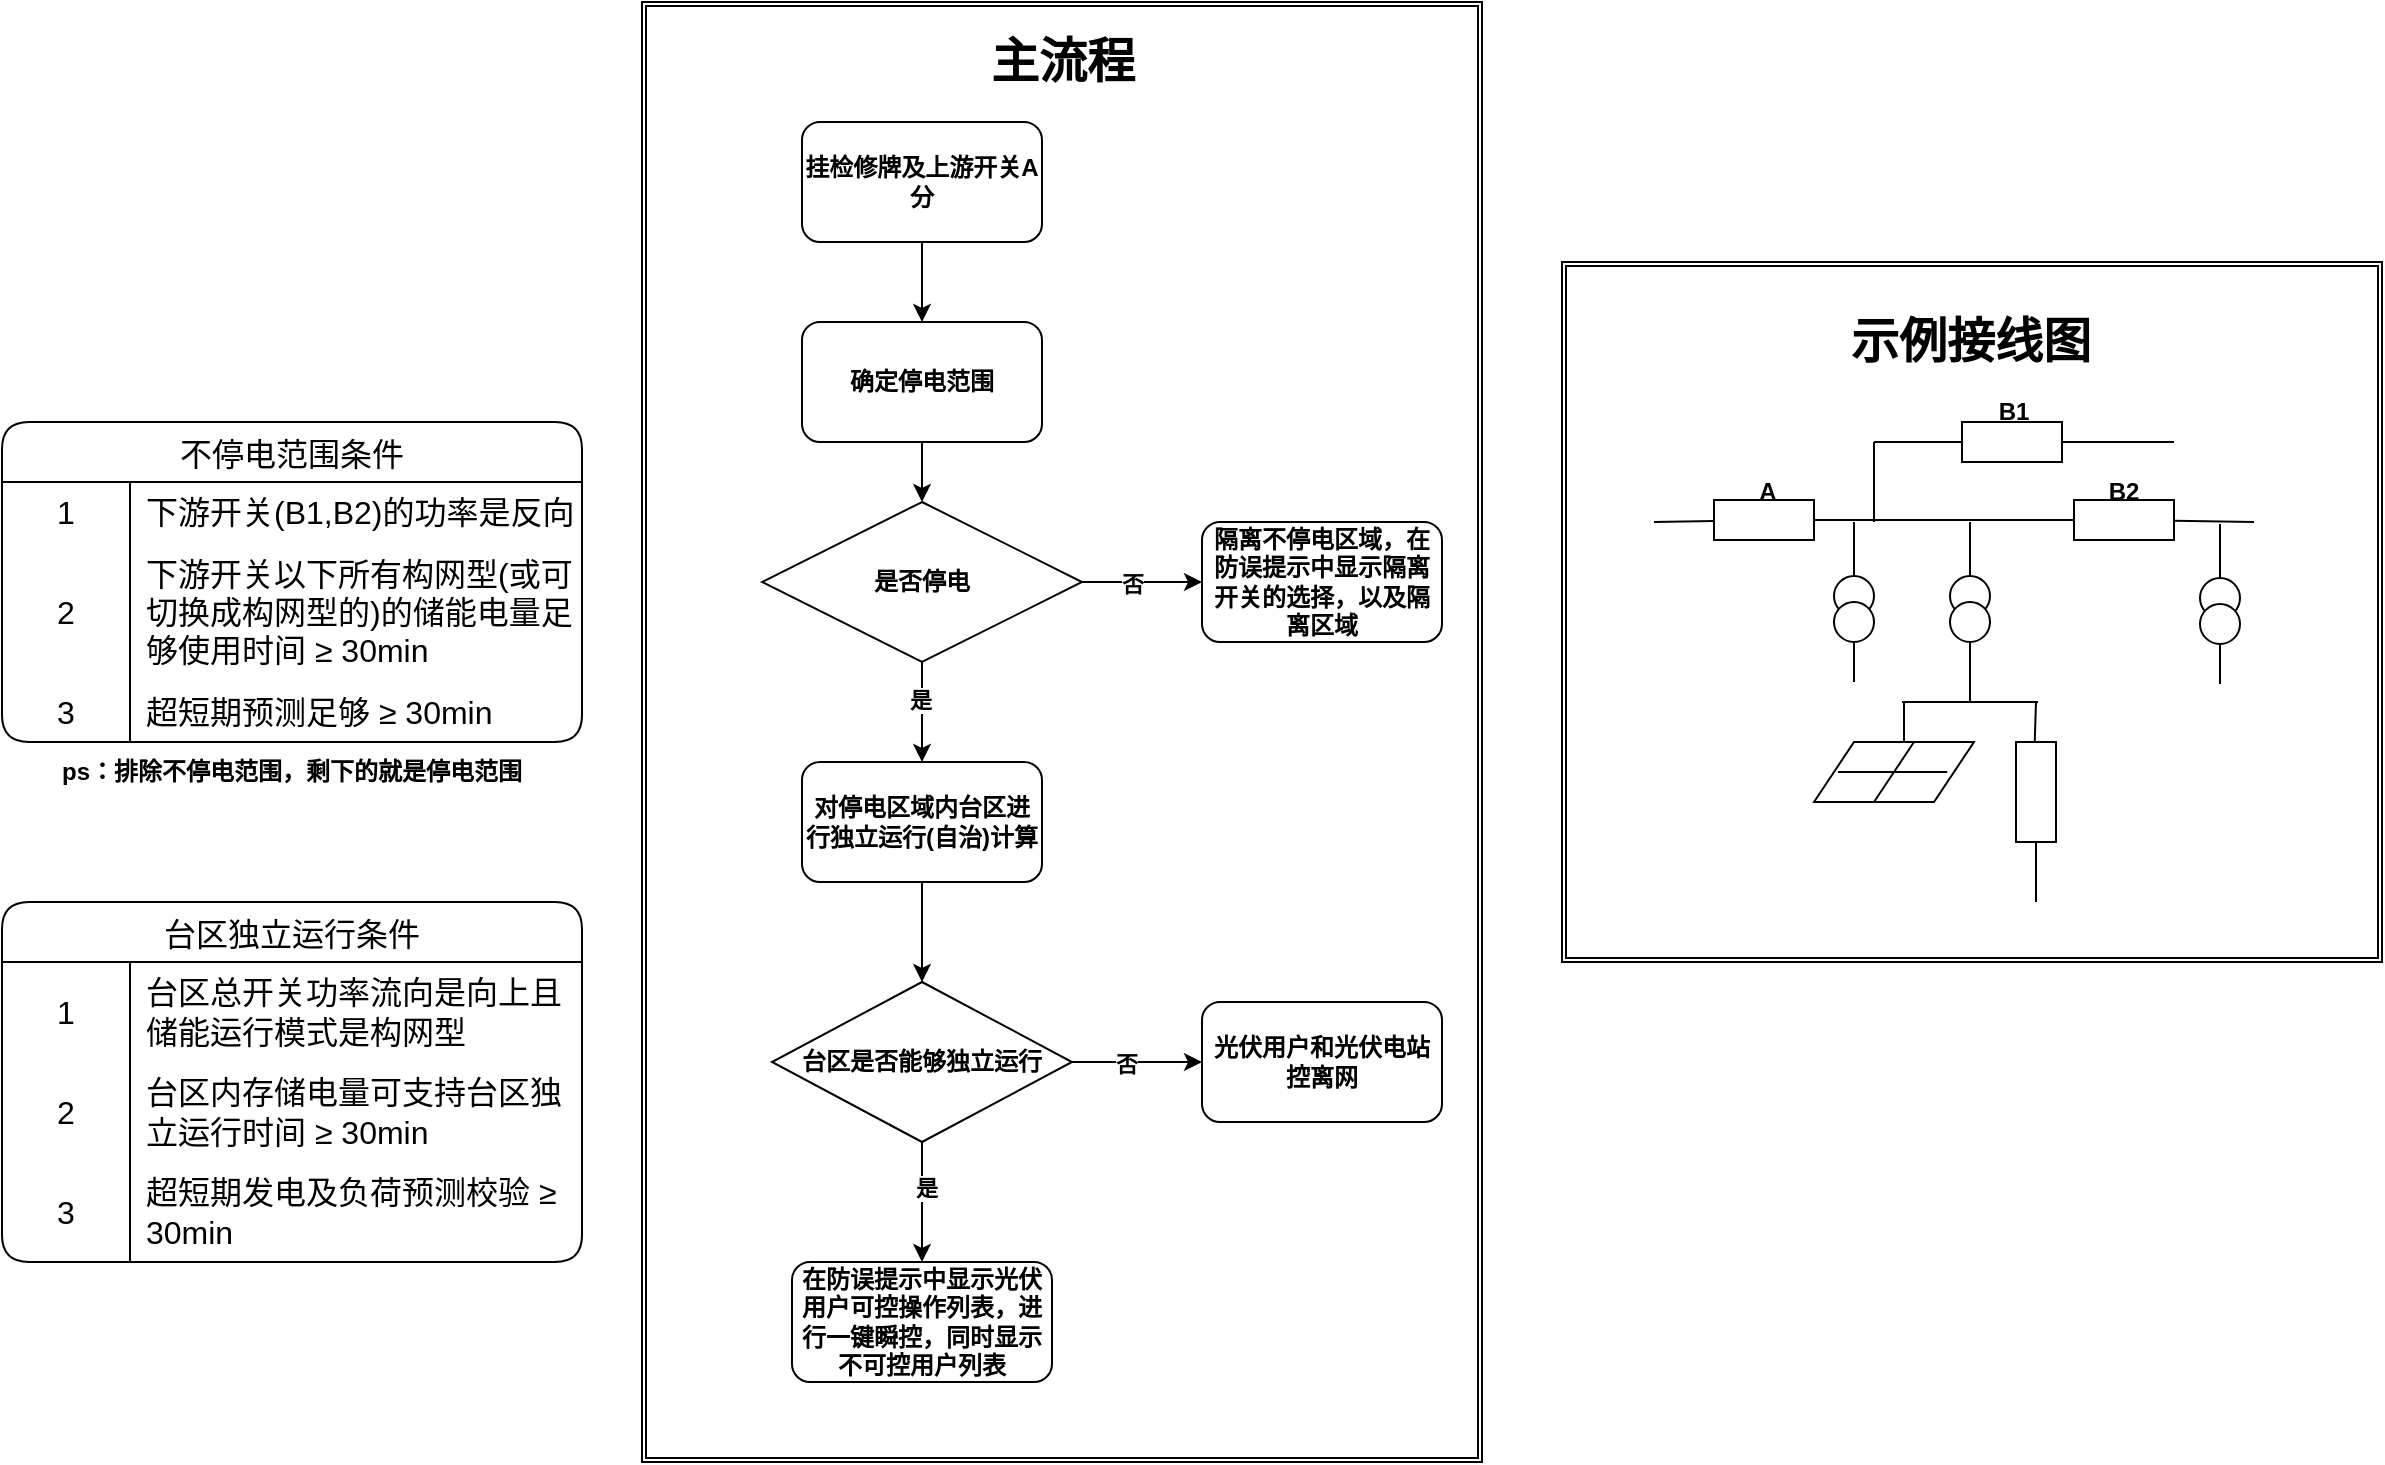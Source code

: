 <mxfile version="22.1.5" type="github">
  <diagram id="C5RBs43oDa-KdzZeNtuy" name="Page-1">
    <mxGraphModel dx="1877" dy="1734" grid="1" gridSize="10" guides="1" tooltips="1" connect="0" arrows="1" fold="1" page="1" pageScale="1" pageWidth="827" pageHeight="1169" math="0" shadow="0">
      <root>
        <mxCell id="WIyWlLk6GJQsqaUBKTNV-0" />
        <mxCell id="WIyWlLk6GJQsqaUBKTNV-1" parent="WIyWlLk6GJQsqaUBKTNV-0" />
        <mxCell id="685tumIucb2wH4SIrYt--93" value="" style="shape=ext;double=1;rounded=0;whiteSpace=wrap;html=1;fontStyle=1" vertex="1" parent="WIyWlLk6GJQsqaUBKTNV-1">
          <mxGeometry x="650" y="110" width="410" height="350" as="geometry" />
        </mxCell>
        <mxCell id="685tumIucb2wH4SIrYt--36" value="" style="shape=ext;double=1;rounded=0;whiteSpace=wrap;html=1;fontStyle=1" vertex="1" parent="WIyWlLk6GJQsqaUBKTNV-1">
          <mxGeometry x="190" y="-20" width="420" height="730" as="geometry" />
        </mxCell>
        <mxCell id="685tumIucb2wH4SIrYt--3" value="" style="edgeStyle=orthogonalEdgeStyle;rounded=0;orthogonalLoop=1;jettySize=auto;html=1;fontStyle=1" edge="1" parent="WIyWlLk6GJQsqaUBKTNV-1" source="685tumIucb2wH4SIrYt--1" target="685tumIucb2wH4SIrYt--2">
          <mxGeometry relative="1" as="geometry" />
        </mxCell>
        <mxCell id="685tumIucb2wH4SIrYt--1" value="&lt;span&gt;挂检修牌及上游开关A分&lt;/span&gt;" style="rounded=1;whiteSpace=wrap;html=1;fontStyle=1" vertex="1" parent="WIyWlLk6GJQsqaUBKTNV-1">
          <mxGeometry x="270" y="40" width="120" height="60" as="geometry" />
        </mxCell>
        <mxCell id="685tumIucb2wH4SIrYt--5" value="" style="edgeStyle=orthogonalEdgeStyle;rounded=0;orthogonalLoop=1;jettySize=auto;html=1;fontStyle=1" edge="1" parent="WIyWlLk6GJQsqaUBKTNV-1" source="685tumIucb2wH4SIrYt--2" target="685tumIucb2wH4SIrYt--4">
          <mxGeometry relative="1" as="geometry" />
        </mxCell>
        <mxCell id="685tumIucb2wH4SIrYt--2" value="确定停电范围" style="whiteSpace=wrap;html=1;rounded=1;fontStyle=1" vertex="1" parent="WIyWlLk6GJQsqaUBKTNV-1">
          <mxGeometry x="270" y="140" width="120" height="60" as="geometry" />
        </mxCell>
        <mxCell id="685tumIucb2wH4SIrYt--7" value="" style="edgeStyle=orthogonalEdgeStyle;rounded=0;orthogonalLoop=1;jettySize=auto;html=1;fontStyle=1" edge="1" parent="WIyWlLk6GJQsqaUBKTNV-1" source="685tumIucb2wH4SIrYt--4" target="685tumIucb2wH4SIrYt--6">
          <mxGeometry relative="1" as="geometry" />
        </mxCell>
        <mxCell id="685tumIucb2wH4SIrYt--8" value="否" style="edgeLabel;html=1;align=center;verticalAlign=middle;resizable=0;points=[];fontStyle=1" vertex="1" connectable="0" parent="685tumIucb2wH4SIrYt--7">
          <mxGeometry x="-0.173" y="-1" relative="1" as="geometry">
            <mxPoint as="offset" />
          </mxGeometry>
        </mxCell>
        <mxCell id="685tumIucb2wH4SIrYt--10" value="" style="edgeStyle=orthogonalEdgeStyle;rounded=0;orthogonalLoop=1;jettySize=auto;html=1;fontStyle=1" edge="1" parent="WIyWlLk6GJQsqaUBKTNV-1" source="685tumIucb2wH4SIrYt--4" target="685tumIucb2wH4SIrYt--9">
          <mxGeometry relative="1" as="geometry" />
        </mxCell>
        <mxCell id="685tumIucb2wH4SIrYt--12" value="是" style="edgeLabel;html=1;align=center;verticalAlign=middle;resizable=0;points=[];fontStyle=1" vertex="1" connectable="0" parent="685tumIucb2wH4SIrYt--10">
          <mxGeometry x="-0.24" y="-1" relative="1" as="geometry">
            <mxPoint as="offset" />
          </mxGeometry>
        </mxCell>
        <mxCell id="685tumIucb2wH4SIrYt--4" value="是否停电" style="rhombus;whiteSpace=wrap;html=1;fontStyle=1" vertex="1" parent="WIyWlLk6GJQsqaUBKTNV-1">
          <mxGeometry x="250" y="230" width="160" height="80" as="geometry" />
        </mxCell>
        <mxCell id="685tumIucb2wH4SIrYt--6" value="隔离不停电区域，在防误提示中显示隔离开关的选择，以及隔离区域" style="whiteSpace=wrap;html=1;rounded=1;fontStyle=1" vertex="1" parent="WIyWlLk6GJQsqaUBKTNV-1">
          <mxGeometry x="470" y="240" width="120" height="60" as="geometry" />
        </mxCell>
        <mxCell id="685tumIucb2wH4SIrYt--14" value="" style="edgeStyle=orthogonalEdgeStyle;rounded=0;orthogonalLoop=1;jettySize=auto;html=1;fontStyle=1" edge="1" parent="WIyWlLk6GJQsqaUBKTNV-1" source="685tumIucb2wH4SIrYt--9" target="685tumIucb2wH4SIrYt--13">
          <mxGeometry relative="1" as="geometry" />
        </mxCell>
        <mxCell id="685tumIucb2wH4SIrYt--9" value="对停电区域内台区进行独立运行(自治)计算" style="whiteSpace=wrap;html=1;rounded=1;fontStyle=1" vertex="1" parent="WIyWlLk6GJQsqaUBKTNV-1">
          <mxGeometry x="270" y="360" width="120" height="60" as="geometry" />
        </mxCell>
        <mxCell id="685tumIucb2wH4SIrYt--16" value="" style="edgeStyle=orthogonalEdgeStyle;rounded=0;orthogonalLoop=1;jettySize=auto;html=1;fontStyle=1" edge="1" parent="WIyWlLk6GJQsqaUBKTNV-1" source="685tumIucb2wH4SIrYt--13" target="685tumIucb2wH4SIrYt--15">
          <mxGeometry relative="1" as="geometry" />
        </mxCell>
        <mxCell id="685tumIucb2wH4SIrYt--24" value="否" style="edgeLabel;html=1;align=center;verticalAlign=middle;resizable=0;points=[];fontStyle=1" vertex="1" connectable="0" parent="685tumIucb2wH4SIrYt--16">
          <mxGeometry x="-0.175" y="-1" relative="1" as="geometry">
            <mxPoint as="offset" />
          </mxGeometry>
        </mxCell>
        <mxCell id="685tumIucb2wH4SIrYt--19" value="" style="edgeStyle=orthogonalEdgeStyle;rounded=0;orthogonalLoop=1;jettySize=auto;html=1;fontStyle=1" edge="1" parent="WIyWlLk6GJQsqaUBKTNV-1" source="685tumIucb2wH4SIrYt--13" target="685tumIucb2wH4SIrYt--18">
          <mxGeometry relative="1" as="geometry" />
        </mxCell>
        <mxCell id="685tumIucb2wH4SIrYt--23" value="是" style="edgeLabel;html=1;align=center;verticalAlign=middle;resizable=0;points=[];fontStyle=1" vertex="1" connectable="0" parent="685tumIucb2wH4SIrYt--19">
          <mxGeometry x="-0.233" y="2" relative="1" as="geometry">
            <mxPoint as="offset" />
          </mxGeometry>
        </mxCell>
        <mxCell id="685tumIucb2wH4SIrYt--13" value="台区是否能够独立运行" style="rhombus;whiteSpace=wrap;html=1;fontStyle=1" vertex="1" parent="WIyWlLk6GJQsqaUBKTNV-1">
          <mxGeometry x="255" y="470" width="150" height="80" as="geometry" />
        </mxCell>
        <mxCell id="685tumIucb2wH4SIrYt--15" value="光伏用户和光伏电站控离网" style="whiteSpace=wrap;html=1;rounded=1;fontStyle=1" vertex="1" parent="WIyWlLk6GJQsqaUBKTNV-1">
          <mxGeometry x="470" y="480" width="120" height="60" as="geometry" />
        </mxCell>
        <mxCell id="685tumIucb2wH4SIrYt--18" value="在防误提示中显示光伏用户可控操作列表，进行一键瞬控，同时显示不可控用户列表" style="whiteSpace=wrap;html=1;rounded=1;fontStyle=1" vertex="1" parent="WIyWlLk6GJQsqaUBKTNV-1">
          <mxGeometry x="265" y="610" width="130" height="60" as="geometry" />
        </mxCell>
        <mxCell id="685tumIucb2wH4SIrYt--26" value="不停电范围条件" style="shape=table;startSize=30;container=1;collapsible=0;childLayout=tableLayout;fixedRows=1;rowLines=0;fontStyle=0;fontSize=16;rounded=1;shadow=0;" vertex="1" parent="WIyWlLk6GJQsqaUBKTNV-1">
          <mxGeometry x="-130" y="190" width="290" height="160" as="geometry" />
        </mxCell>
        <mxCell id="685tumIucb2wH4SIrYt--27" value="" style="shape=tableRow;horizontal=0;startSize=0;swimlaneHead=0;swimlaneBody=0;top=0;left=0;bottom=0;right=0;collapsible=0;dropTarget=0;fillColor=none;points=[[0,0.5],[1,0.5]];portConstraint=eastwest;strokeColor=inherit;fontSize=16;" vertex="1" parent="685tumIucb2wH4SIrYt--26">
          <mxGeometry y="30" width="290" height="30" as="geometry" />
        </mxCell>
        <mxCell id="685tumIucb2wH4SIrYt--28" value="1" style="shape=partialRectangle;html=1;whiteSpace=wrap;connectable=0;fillColor=none;top=0;left=0;bottom=0;right=0;overflow=hidden;pointerEvents=1;strokeColor=inherit;fontSize=16;" vertex="1" parent="685tumIucb2wH4SIrYt--27">
          <mxGeometry width="64" height="30" as="geometry">
            <mxRectangle width="64" height="30" as="alternateBounds" />
          </mxGeometry>
        </mxCell>
        <mxCell id="685tumIucb2wH4SIrYt--29" value="下游开关(B1,B2)的功率是反向" style="shape=partialRectangle;html=1;whiteSpace=wrap;connectable=0;fillColor=none;top=0;left=0;bottom=0;right=0;align=left;spacingLeft=6;overflow=hidden;strokeColor=inherit;fontSize=16;" vertex="1" parent="685tumIucb2wH4SIrYt--27">
          <mxGeometry x="64" width="226" height="30" as="geometry">
            <mxRectangle width="226" height="30" as="alternateBounds" />
          </mxGeometry>
        </mxCell>
        <mxCell id="685tumIucb2wH4SIrYt--30" value="" style="shape=tableRow;horizontal=0;startSize=0;swimlaneHead=0;swimlaneBody=0;top=0;left=0;bottom=0;right=0;collapsible=0;dropTarget=0;fillColor=none;points=[[0,0.5],[1,0.5]];portConstraint=eastwest;strokeColor=inherit;fontSize=16;" vertex="1" parent="685tumIucb2wH4SIrYt--26">
          <mxGeometry y="60" width="290" height="70" as="geometry" />
        </mxCell>
        <mxCell id="685tumIucb2wH4SIrYt--31" value="2" style="shape=partialRectangle;html=1;whiteSpace=wrap;connectable=0;fillColor=none;top=0;left=0;bottom=0;right=0;overflow=hidden;strokeColor=inherit;fontSize=16;" vertex="1" parent="685tumIucb2wH4SIrYt--30">
          <mxGeometry width="64" height="70" as="geometry">
            <mxRectangle width="64" height="70" as="alternateBounds" />
          </mxGeometry>
        </mxCell>
        <mxCell id="685tumIucb2wH4SIrYt--32" value="下游开关以下所有构网型(或可切换成构网型的)的储能电量足够使用时间 ≥ 30min" style="shape=partialRectangle;html=1;whiteSpace=wrap;connectable=0;fillColor=none;top=0;left=0;bottom=0;right=0;align=left;spacingLeft=6;overflow=hidden;strokeColor=inherit;fontSize=16;" vertex="1" parent="685tumIucb2wH4SIrYt--30">
          <mxGeometry x="64" width="226" height="70" as="geometry">
            <mxRectangle width="226" height="70" as="alternateBounds" />
          </mxGeometry>
        </mxCell>
        <mxCell id="685tumIucb2wH4SIrYt--33" value="" style="shape=tableRow;horizontal=0;startSize=0;swimlaneHead=0;swimlaneBody=0;top=0;left=0;bottom=0;right=0;collapsible=0;dropTarget=0;fillColor=none;points=[[0,0.5],[1,0.5]];portConstraint=eastwest;strokeColor=inherit;fontSize=16;" vertex="1" parent="685tumIucb2wH4SIrYt--26">
          <mxGeometry y="130" width="290" height="30" as="geometry" />
        </mxCell>
        <mxCell id="685tumIucb2wH4SIrYt--34" value="3" style="shape=partialRectangle;html=1;whiteSpace=wrap;connectable=0;fillColor=none;top=0;left=0;bottom=0;right=0;overflow=hidden;strokeColor=inherit;fontSize=16;" vertex="1" parent="685tumIucb2wH4SIrYt--33">
          <mxGeometry width="64" height="30" as="geometry">
            <mxRectangle width="64" height="30" as="alternateBounds" />
          </mxGeometry>
        </mxCell>
        <mxCell id="685tumIucb2wH4SIrYt--35" value="超短期预测足够 ≥ 30min" style="shape=partialRectangle;html=1;whiteSpace=wrap;connectable=0;fillColor=none;top=0;left=0;bottom=0;right=0;align=left;spacingLeft=6;overflow=hidden;strokeColor=inherit;fontSize=16;" vertex="1" parent="685tumIucb2wH4SIrYt--33">
          <mxGeometry x="64" width="226" height="30" as="geometry">
            <mxRectangle width="226" height="30" as="alternateBounds" />
          </mxGeometry>
        </mxCell>
        <mxCell id="685tumIucb2wH4SIrYt--37" value="主流程" style="text;strokeColor=none;fillColor=none;html=1;fontSize=24;fontStyle=1;verticalAlign=middle;align=center;" vertex="1" parent="WIyWlLk6GJQsqaUBKTNV-1">
          <mxGeometry x="350" y="-10" width="100" height="40" as="geometry" />
        </mxCell>
        <mxCell id="685tumIucb2wH4SIrYt--39" value="&lt;b&gt;ps：排除不停电范围，剩下的就是停电范围&lt;/b&gt;" style="text;html=1;strokeColor=none;fillColor=none;align=center;verticalAlign=middle;whiteSpace=wrap;rounded=0;" vertex="1" parent="WIyWlLk6GJQsqaUBKTNV-1">
          <mxGeometry x="-105" y="350" width="240" height="30" as="geometry" />
        </mxCell>
        <mxCell id="685tumIucb2wH4SIrYt--40" value="台区独立运行条件" style="shape=table;startSize=30;container=1;collapsible=0;childLayout=tableLayout;fixedRows=1;rowLines=0;fontStyle=0;fontSize=16;rounded=1;shadow=0;" vertex="1" parent="WIyWlLk6GJQsqaUBKTNV-1">
          <mxGeometry x="-130" y="430" width="290" height="180" as="geometry" />
        </mxCell>
        <mxCell id="685tumIucb2wH4SIrYt--41" value="" style="shape=tableRow;horizontal=0;startSize=0;swimlaneHead=0;swimlaneBody=0;top=0;left=0;bottom=0;right=0;collapsible=0;dropTarget=0;fillColor=none;points=[[0,0.5],[1,0.5]];portConstraint=eastwest;strokeColor=inherit;fontSize=16;" vertex="1" parent="685tumIucb2wH4SIrYt--40">
          <mxGeometry y="30" width="290" height="50" as="geometry" />
        </mxCell>
        <mxCell id="685tumIucb2wH4SIrYt--42" value="1" style="shape=partialRectangle;html=1;whiteSpace=wrap;connectable=0;fillColor=none;top=0;left=0;bottom=0;right=0;overflow=hidden;pointerEvents=1;strokeColor=inherit;fontSize=16;" vertex="1" parent="685tumIucb2wH4SIrYt--41">
          <mxGeometry width="64" height="50" as="geometry">
            <mxRectangle width="64" height="50" as="alternateBounds" />
          </mxGeometry>
        </mxCell>
        <mxCell id="685tumIucb2wH4SIrYt--43" value="台区总开关功率流向是向上且储能运行模式是构网型" style="shape=partialRectangle;html=1;whiteSpace=wrap;connectable=0;fillColor=none;top=0;left=0;bottom=0;right=0;align=left;spacingLeft=6;overflow=hidden;strokeColor=inherit;fontSize=16;" vertex="1" parent="685tumIucb2wH4SIrYt--41">
          <mxGeometry x="64" width="226" height="50" as="geometry">
            <mxRectangle width="226" height="50" as="alternateBounds" />
          </mxGeometry>
        </mxCell>
        <mxCell id="685tumIucb2wH4SIrYt--44" value="" style="shape=tableRow;horizontal=0;startSize=0;swimlaneHead=0;swimlaneBody=0;top=0;left=0;bottom=0;right=0;collapsible=0;dropTarget=0;fillColor=none;points=[[0,0.5],[1,0.5]];portConstraint=eastwest;strokeColor=inherit;fontSize=16;" vertex="1" parent="685tumIucb2wH4SIrYt--40">
          <mxGeometry y="80" width="290" height="50" as="geometry" />
        </mxCell>
        <mxCell id="685tumIucb2wH4SIrYt--45" value="2" style="shape=partialRectangle;html=1;whiteSpace=wrap;connectable=0;fillColor=none;top=0;left=0;bottom=0;right=0;overflow=hidden;strokeColor=inherit;fontSize=16;" vertex="1" parent="685tumIucb2wH4SIrYt--44">
          <mxGeometry width="64" height="50" as="geometry">
            <mxRectangle width="64" height="50" as="alternateBounds" />
          </mxGeometry>
        </mxCell>
        <mxCell id="685tumIucb2wH4SIrYt--46" value="台区内存储电量可支持台区独立运行时间 ≥ 30min" style="shape=partialRectangle;html=1;whiteSpace=wrap;connectable=0;fillColor=none;top=0;left=0;bottom=0;right=0;align=left;spacingLeft=6;overflow=hidden;strokeColor=inherit;fontSize=16;" vertex="1" parent="685tumIucb2wH4SIrYt--44">
          <mxGeometry x="64" width="226" height="50" as="geometry">
            <mxRectangle width="226" height="50" as="alternateBounds" />
          </mxGeometry>
        </mxCell>
        <mxCell id="685tumIucb2wH4SIrYt--47" value="" style="shape=tableRow;horizontal=0;startSize=0;swimlaneHead=0;swimlaneBody=0;top=0;left=0;bottom=0;right=0;collapsible=0;dropTarget=0;fillColor=none;points=[[0,0.5],[1,0.5]];portConstraint=eastwest;strokeColor=inherit;fontSize=16;" vertex="1" parent="685tumIucb2wH4SIrYt--40">
          <mxGeometry y="130" width="290" height="50" as="geometry" />
        </mxCell>
        <mxCell id="685tumIucb2wH4SIrYt--48" value="3" style="shape=partialRectangle;html=1;whiteSpace=wrap;connectable=0;fillColor=none;top=0;left=0;bottom=0;right=0;overflow=hidden;strokeColor=inherit;fontSize=16;" vertex="1" parent="685tumIucb2wH4SIrYt--47">
          <mxGeometry width="64" height="50" as="geometry">
            <mxRectangle width="64" height="50" as="alternateBounds" />
          </mxGeometry>
        </mxCell>
        <mxCell id="685tumIucb2wH4SIrYt--49" value="超短期发电及负荷预测校验 ≥ 30min" style="shape=partialRectangle;html=1;whiteSpace=wrap;connectable=0;fillColor=none;top=0;left=0;bottom=0;right=0;align=left;spacingLeft=6;overflow=hidden;strokeColor=inherit;fontSize=16;" vertex="1" parent="685tumIucb2wH4SIrYt--47">
          <mxGeometry x="64" width="226" height="50" as="geometry">
            <mxRectangle width="226" height="50" as="alternateBounds" />
          </mxGeometry>
        </mxCell>
        <mxCell id="685tumIucb2wH4SIrYt--51" value="" style="endArrow=none;html=1;rounded=0;" edge="1" parent="WIyWlLk6GJQsqaUBKTNV-1" source="685tumIucb2wH4SIrYt--58">
          <mxGeometry width="50" height="50" relative="1" as="geometry">
            <mxPoint x="696" y="240" as="sourcePoint" />
            <mxPoint x="996" y="240" as="targetPoint" />
          </mxGeometry>
        </mxCell>
        <mxCell id="685tumIucb2wH4SIrYt--57" value="" style="endArrow=none;html=1;rounded=0;" edge="1" parent="WIyWlLk6GJQsqaUBKTNV-1" target="685tumIucb2wH4SIrYt--55">
          <mxGeometry width="50" height="50" relative="1" as="geometry">
            <mxPoint x="696" y="240" as="sourcePoint" />
            <mxPoint x="996" y="240" as="targetPoint" />
          </mxGeometry>
        </mxCell>
        <mxCell id="685tumIucb2wH4SIrYt--55" value="" style="rounded=0;whiteSpace=wrap;html=1;" vertex="1" parent="WIyWlLk6GJQsqaUBKTNV-1">
          <mxGeometry x="726" y="229" width="50" height="20" as="geometry" />
        </mxCell>
        <mxCell id="685tumIucb2wH4SIrYt--59" value="" style="endArrow=none;html=1;rounded=0;" edge="1" parent="WIyWlLk6GJQsqaUBKTNV-1" source="685tumIucb2wH4SIrYt--55" target="685tumIucb2wH4SIrYt--58">
          <mxGeometry width="50" height="50" relative="1" as="geometry">
            <mxPoint x="776" y="239" as="sourcePoint" />
            <mxPoint x="996" y="240" as="targetPoint" />
          </mxGeometry>
        </mxCell>
        <mxCell id="685tumIucb2wH4SIrYt--58" value="" style="rounded=0;whiteSpace=wrap;html=1;" vertex="1" parent="WIyWlLk6GJQsqaUBKTNV-1">
          <mxGeometry x="906" y="229" width="50" height="20" as="geometry" />
        </mxCell>
        <mxCell id="685tumIucb2wH4SIrYt--60" value="" style="endArrow=none;html=1;rounded=0;" edge="1" parent="WIyWlLk6GJQsqaUBKTNV-1">
          <mxGeometry width="50" height="50" relative="1" as="geometry">
            <mxPoint x="806" y="240" as="sourcePoint" />
            <mxPoint x="806" y="200" as="targetPoint" />
          </mxGeometry>
        </mxCell>
        <mxCell id="685tumIucb2wH4SIrYt--61" value="" style="endArrow=none;html=1;rounded=0;" edge="1" parent="WIyWlLk6GJQsqaUBKTNV-1" source="685tumIucb2wH4SIrYt--62">
          <mxGeometry width="50" height="50" relative="1" as="geometry">
            <mxPoint x="806" y="200" as="sourcePoint" />
            <mxPoint x="956" y="200" as="targetPoint" />
          </mxGeometry>
        </mxCell>
        <mxCell id="685tumIucb2wH4SIrYt--63" value="" style="endArrow=none;html=1;rounded=0;" edge="1" parent="WIyWlLk6GJQsqaUBKTNV-1" target="685tumIucb2wH4SIrYt--62">
          <mxGeometry width="50" height="50" relative="1" as="geometry">
            <mxPoint x="806" y="200" as="sourcePoint" />
            <mxPoint x="956" y="200" as="targetPoint" />
          </mxGeometry>
        </mxCell>
        <mxCell id="685tumIucb2wH4SIrYt--62" value="" style="rounded=0;whiteSpace=wrap;html=1;" vertex="1" parent="WIyWlLk6GJQsqaUBKTNV-1">
          <mxGeometry x="850" y="190" width="50" height="20" as="geometry" />
        </mxCell>
        <mxCell id="685tumIucb2wH4SIrYt--64" value="" style="endArrow=none;html=1;rounded=0;" edge="1" parent="WIyWlLk6GJQsqaUBKTNV-1">
          <mxGeometry width="50" height="50" relative="1" as="geometry">
            <mxPoint x="796" y="320" as="sourcePoint" />
            <mxPoint x="796" y="240" as="targetPoint" />
          </mxGeometry>
        </mxCell>
        <mxCell id="685tumIucb2wH4SIrYt--66" value="" style="ellipse;whiteSpace=wrap;html=1;aspect=fixed;" vertex="1" parent="WIyWlLk6GJQsqaUBKTNV-1">
          <mxGeometry x="786" y="267" width="20" height="20" as="geometry" />
        </mxCell>
        <mxCell id="685tumIucb2wH4SIrYt--67" value="" style="ellipse;whiteSpace=wrap;html=1;aspect=fixed;" vertex="1" parent="WIyWlLk6GJQsqaUBKTNV-1">
          <mxGeometry x="786" y="280" width="20" height="20" as="geometry" />
        </mxCell>
        <mxCell id="685tumIucb2wH4SIrYt--71" value="" style="endArrow=none;html=1;rounded=0;" edge="1" parent="WIyWlLk6GJQsqaUBKTNV-1">
          <mxGeometry width="50" height="50" relative="1" as="geometry">
            <mxPoint x="854" y="330" as="sourcePoint" />
            <mxPoint x="854" y="240" as="targetPoint" />
          </mxGeometry>
        </mxCell>
        <mxCell id="685tumIucb2wH4SIrYt--72" value="" style="ellipse;whiteSpace=wrap;html=1;aspect=fixed;" vertex="1" parent="WIyWlLk6GJQsqaUBKTNV-1">
          <mxGeometry x="844" y="267" width="20" height="20" as="geometry" />
        </mxCell>
        <mxCell id="685tumIucb2wH4SIrYt--73" value="" style="ellipse;whiteSpace=wrap;html=1;aspect=fixed;" vertex="1" parent="WIyWlLk6GJQsqaUBKTNV-1">
          <mxGeometry x="844" y="280" width="20" height="20" as="geometry" />
        </mxCell>
        <mxCell id="685tumIucb2wH4SIrYt--74" value="" style="endArrow=none;html=1;rounded=0;" edge="1" parent="WIyWlLk6GJQsqaUBKTNV-1">
          <mxGeometry width="50" height="50" relative="1" as="geometry">
            <mxPoint x="979" y="321" as="sourcePoint" />
            <mxPoint x="979" y="241" as="targetPoint" />
          </mxGeometry>
        </mxCell>
        <mxCell id="685tumIucb2wH4SIrYt--75" value="" style="ellipse;whiteSpace=wrap;html=1;aspect=fixed;" vertex="1" parent="WIyWlLk6GJQsqaUBKTNV-1">
          <mxGeometry x="969" y="268" width="20" height="20" as="geometry" />
        </mxCell>
        <mxCell id="685tumIucb2wH4SIrYt--76" value="" style="ellipse;whiteSpace=wrap;html=1;aspect=fixed;" vertex="1" parent="WIyWlLk6GJQsqaUBKTNV-1">
          <mxGeometry x="969" y="281" width="20" height="20" as="geometry" />
        </mxCell>
        <mxCell id="685tumIucb2wH4SIrYt--78" value="" style="endArrow=none;html=1;rounded=0;" edge="1" parent="WIyWlLk6GJQsqaUBKTNV-1">
          <mxGeometry width="50" height="50" relative="1" as="geometry">
            <mxPoint x="820" y="330" as="sourcePoint" />
            <mxPoint x="888" y="330" as="targetPoint" />
          </mxGeometry>
        </mxCell>
        <mxCell id="685tumIucb2wH4SIrYt--80" value="" style="endArrow=none;html=1;rounded=0;" edge="1" parent="WIyWlLk6GJQsqaUBKTNV-1">
          <mxGeometry width="50" height="50" relative="1" as="geometry">
            <mxPoint x="821" y="350" as="sourcePoint" />
            <mxPoint x="821" y="330" as="targetPoint" />
          </mxGeometry>
        </mxCell>
        <mxCell id="685tumIucb2wH4SIrYt--81" value="" style="endArrow=none;html=1;rounded=0;exitX=0.104;exitY=0.54;exitDx=0;exitDy=0;exitPerimeter=0;" edge="1" parent="WIyWlLk6GJQsqaUBKTNV-1" source="685tumIucb2wH4SIrYt--82">
          <mxGeometry width="50" height="50" relative="1" as="geometry">
            <mxPoint x="887" y="430" as="sourcePoint" />
            <mxPoint x="887" y="330" as="targetPoint" />
          </mxGeometry>
        </mxCell>
        <mxCell id="685tumIucb2wH4SIrYt--83" value="" style="endArrow=none;html=1;rounded=0;" edge="1" parent="WIyWlLk6GJQsqaUBKTNV-1" target="685tumIucb2wH4SIrYt--82">
          <mxGeometry width="50" height="50" relative="1" as="geometry">
            <mxPoint x="887" y="430" as="sourcePoint" />
            <mxPoint x="887" y="330" as="targetPoint" />
          </mxGeometry>
        </mxCell>
        <mxCell id="685tumIucb2wH4SIrYt--82" value="" style="rounded=0;whiteSpace=wrap;html=1;direction=south;" vertex="1" parent="WIyWlLk6GJQsqaUBKTNV-1">
          <mxGeometry x="877" y="350" width="20" height="50" as="geometry" />
        </mxCell>
        <mxCell id="685tumIucb2wH4SIrYt--84" value="" style="shape=parallelogram;perimeter=parallelogramPerimeter;whiteSpace=wrap;html=1;fixedSize=1;" vertex="1" parent="WIyWlLk6GJQsqaUBKTNV-1">
          <mxGeometry x="776" y="350" width="80" height="30" as="geometry" />
        </mxCell>
        <mxCell id="685tumIucb2wH4SIrYt--85" value="" style="endArrow=none;html=1;rounded=0;entryX=0.808;entryY=0.6;entryDx=0;entryDy=0;entryPerimeter=0;" edge="1" parent="WIyWlLk6GJQsqaUBKTNV-1">
          <mxGeometry width="50" height="50" relative="1" as="geometry">
            <mxPoint x="788" y="365" as="sourcePoint" />
            <mxPoint x="842.64" y="365" as="targetPoint" />
          </mxGeometry>
        </mxCell>
        <mxCell id="685tumIucb2wH4SIrYt--86" value="" style="endArrow=none;html=1;rounded=0;" edge="1" parent="WIyWlLk6GJQsqaUBKTNV-1">
          <mxGeometry width="50" height="50" relative="1" as="geometry">
            <mxPoint x="806" y="380" as="sourcePoint" />
            <mxPoint x="826" y="350" as="targetPoint" />
          </mxGeometry>
        </mxCell>
        <mxCell id="685tumIucb2wH4SIrYt--87" value="&lt;b&gt;A&lt;/b&gt;" style="text;html=1;strokeColor=none;fillColor=none;align=center;verticalAlign=middle;whiteSpace=wrap;rounded=0;" vertex="1" parent="WIyWlLk6GJQsqaUBKTNV-1">
          <mxGeometry x="723" y="210" width="60" height="30" as="geometry" />
        </mxCell>
        <mxCell id="685tumIucb2wH4SIrYt--88" value="&lt;b&gt;B1&lt;/b&gt;" style="text;html=1;strokeColor=none;fillColor=none;align=center;verticalAlign=middle;whiteSpace=wrap;rounded=0;" vertex="1" parent="WIyWlLk6GJQsqaUBKTNV-1">
          <mxGeometry x="846" y="170" width="60" height="30" as="geometry" />
        </mxCell>
        <mxCell id="685tumIucb2wH4SIrYt--89" value="&lt;b&gt;B2&lt;/b&gt;" style="text;html=1;strokeColor=none;fillColor=none;align=center;verticalAlign=middle;whiteSpace=wrap;rounded=0;" vertex="1" parent="WIyWlLk6GJQsqaUBKTNV-1">
          <mxGeometry x="901" y="210" width="60" height="30" as="geometry" />
        </mxCell>
        <mxCell id="685tumIucb2wH4SIrYt--95" value="示例接线图" style="text;strokeColor=none;fillColor=none;html=1;fontSize=24;fontStyle=1;verticalAlign=middle;align=center;" vertex="1" parent="WIyWlLk6GJQsqaUBKTNV-1">
          <mxGeometry x="804" y="130" width="100" height="40" as="geometry" />
        </mxCell>
      </root>
    </mxGraphModel>
  </diagram>
</mxfile>
